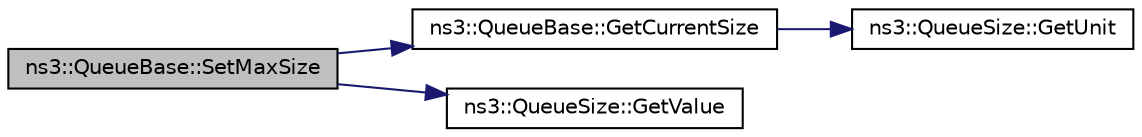 digraph "ns3::QueueBase::SetMaxSize"
{
 // LATEX_PDF_SIZE
  edge [fontname="Helvetica",fontsize="10",labelfontname="Helvetica",labelfontsize="10"];
  node [fontname="Helvetica",fontsize="10",shape=record];
  rankdir="LR";
  Node1 [label="ns3::QueueBase::SetMaxSize",height=0.2,width=0.4,color="black", fillcolor="grey75", style="filled", fontcolor="black",tooltip="Set the maximum size of this queue."];
  Node1 -> Node2 [color="midnightblue",fontsize="10",style="solid",fontname="Helvetica"];
  Node2 [label="ns3::QueueBase::GetCurrentSize",height=0.2,width=0.4,color="black", fillcolor="white", style="filled",URL="$classns3_1_1_queue_base.html#ac662ddcf3b90a45b1ae03e5f5ab4d590",tooltip=" "];
  Node2 -> Node3 [color="midnightblue",fontsize="10",style="solid",fontname="Helvetica"];
  Node3 [label="ns3::QueueSize::GetUnit",height=0.2,width=0.4,color="black", fillcolor="white", style="filled",URL="$classns3_1_1_queue_size.html#a7c9e4dd4d2565b656c2917f93d95482e",tooltip="Get the underlying unit."];
  Node1 -> Node4 [color="midnightblue",fontsize="10",style="solid",fontname="Helvetica"];
  Node4 [label="ns3::QueueSize::GetValue",height=0.2,width=0.4,color="black", fillcolor="white", style="filled",URL="$classns3_1_1_queue_size.html#aeda8ff9a290b06b028064beb7ef0a44a",tooltip="Get the underlying value."];
}
